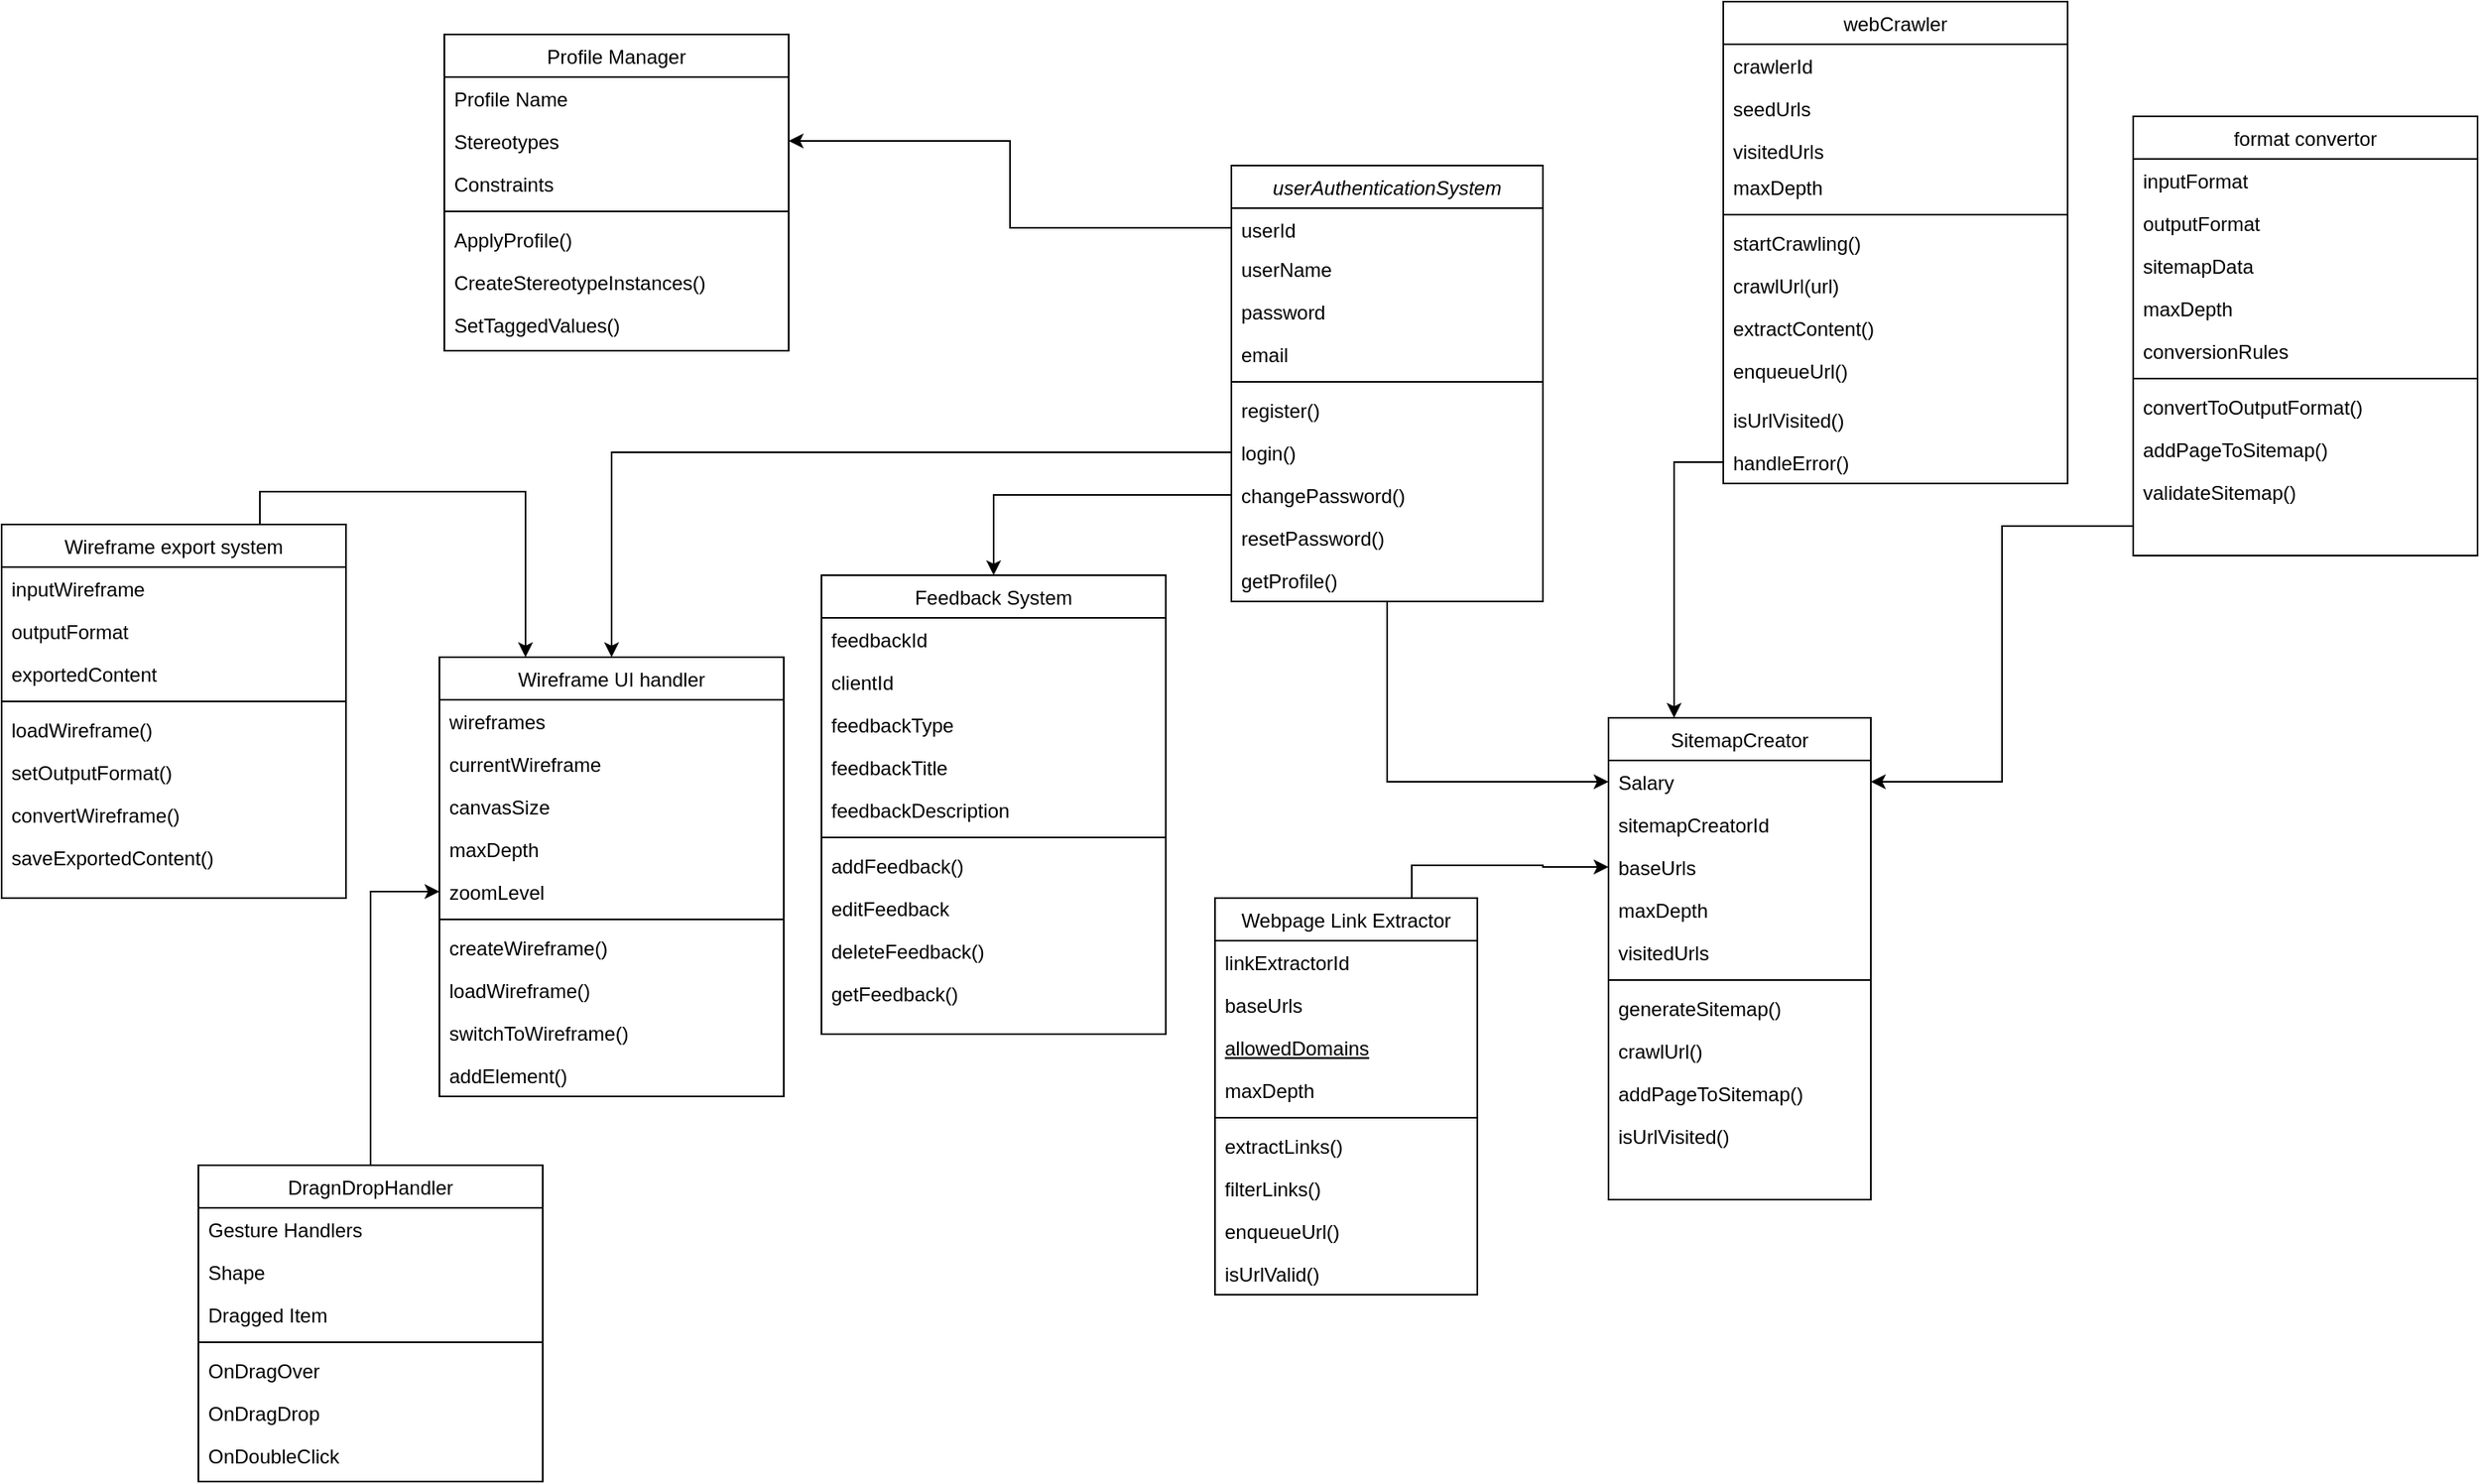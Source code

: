 <mxfile version="23.1.6" type="github">
  <diagram id="C5RBs43oDa-KdzZeNtuy" name="Page-1">
    <mxGraphModel dx="3754" dy="2375" grid="1" gridSize="10" guides="1" tooltips="1" connect="1" arrows="1" fold="1" page="1" pageScale="1" pageWidth="827" pageHeight="1169" math="0" shadow="0">
      <root>
        <mxCell id="WIyWlLk6GJQsqaUBKTNV-0" />
        <mxCell id="WIyWlLk6GJQsqaUBKTNV-1" parent="WIyWlLk6GJQsqaUBKTNV-0" />
        <mxCell id="lf_KgB2gEPcvvMDaEo5j-88" style="edgeStyle=orthogonalEdgeStyle;rounded=0;orthogonalLoop=1;jettySize=auto;html=1;entryX=0;entryY=0.5;entryDx=0;entryDy=0;" edge="1" parent="WIyWlLk6GJQsqaUBKTNV-1" source="zkfFHV4jXpPFQw0GAbJ--0" target="zkfFHV4jXpPFQw0GAbJ--14">
          <mxGeometry relative="1" as="geometry" />
        </mxCell>
        <mxCell id="zkfFHV4jXpPFQw0GAbJ--0" value="userAuthenticationSystem" style="swimlane;fontStyle=2;align=center;verticalAlign=top;childLayout=stackLayout;horizontal=1;startSize=26;horizontalStack=0;resizeParent=1;resizeLast=0;collapsible=1;marginBottom=0;rounded=0;shadow=0;strokeWidth=1;" parent="WIyWlLk6GJQsqaUBKTNV-1" vertex="1">
          <mxGeometry x="-140" y="30" width="190" height="266" as="geometry">
            <mxRectangle x="230" y="140" width="160" height="26" as="alternateBounds" />
          </mxGeometry>
        </mxCell>
        <mxCell id="zkfFHV4jXpPFQw0GAbJ--1" value="userId" style="text;align=left;verticalAlign=top;spacingLeft=4;spacingRight=4;overflow=hidden;rotatable=0;points=[[0,0.5],[1,0.5]];portConstraint=eastwest;" parent="zkfFHV4jXpPFQw0GAbJ--0" vertex="1">
          <mxGeometry y="26" width="190" height="24" as="geometry" />
        </mxCell>
        <mxCell id="zkfFHV4jXpPFQw0GAbJ--2" value="userName" style="text;align=left;verticalAlign=top;spacingLeft=4;spacingRight=4;overflow=hidden;rotatable=0;points=[[0,0.5],[1,0.5]];portConstraint=eastwest;rounded=0;shadow=0;html=0;" parent="zkfFHV4jXpPFQw0GAbJ--0" vertex="1">
          <mxGeometry y="50" width="190" height="26" as="geometry" />
        </mxCell>
        <mxCell id="zkfFHV4jXpPFQw0GAbJ--3" value="password" style="text;align=left;verticalAlign=top;spacingLeft=4;spacingRight=4;overflow=hidden;rotatable=0;points=[[0,0.5],[1,0.5]];portConstraint=eastwest;rounded=0;shadow=0;html=0;" parent="zkfFHV4jXpPFQw0GAbJ--0" vertex="1">
          <mxGeometry y="76" width="190" height="26" as="geometry" />
        </mxCell>
        <mxCell id="zkfFHV4jXpPFQw0GAbJ--5" value="email" style="text;align=left;verticalAlign=top;spacingLeft=4;spacingRight=4;overflow=hidden;rotatable=0;points=[[0,0.5],[1,0.5]];portConstraint=eastwest;" parent="zkfFHV4jXpPFQw0GAbJ--0" vertex="1">
          <mxGeometry y="102" width="190" height="26" as="geometry" />
        </mxCell>
        <mxCell id="zkfFHV4jXpPFQw0GAbJ--4" value="" style="line;html=1;strokeWidth=1;align=left;verticalAlign=middle;spacingTop=-1;spacingLeft=3;spacingRight=3;rotatable=0;labelPosition=right;points=[];portConstraint=eastwest;" parent="zkfFHV4jXpPFQw0GAbJ--0" vertex="1">
          <mxGeometry y="128" width="190" height="8" as="geometry" />
        </mxCell>
        <mxCell id="lf_KgB2gEPcvvMDaEo5j-0" value="register()" style="text;align=left;verticalAlign=top;spacingLeft=4;spacingRight=4;overflow=hidden;rotatable=0;points=[[0,0.5],[1,0.5]];portConstraint=eastwest;" vertex="1" parent="zkfFHV4jXpPFQw0GAbJ--0">
          <mxGeometry y="136" width="190" height="26" as="geometry" />
        </mxCell>
        <mxCell id="lf_KgB2gEPcvvMDaEo5j-1" value="login()" style="text;align=left;verticalAlign=top;spacingLeft=4;spacingRight=4;overflow=hidden;rotatable=0;points=[[0,0.5],[1,0.5]];portConstraint=eastwest;" vertex="1" parent="zkfFHV4jXpPFQw0GAbJ--0">
          <mxGeometry y="162" width="190" height="26" as="geometry" />
        </mxCell>
        <mxCell id="lf_KgB2gEPcvvMDaEo5j-2" value="changePassword()" style="text;align=left;verticalAlign=top;spacingLeft=4;spacingRight=4;overflow=hidden;rotatable=0;points=[[0,0.5],[1,0.5]];portConstraint=eastwest;" vertex="1" parent="zkfFHV4jXpPFQw0GAbJ--0">
          <mxGeometry y="188" width="190" height="26" as="geometry" />
        </mxCell>
        <mxCell id="lf_KgB2gEPcvvMDaEo5j-3" value="resetPassword()" style="text;align=left;verticalAlign=top;spacingLeft=4;spacingRight=4;overflow=hidden;rotatable=0;points=[[0,0.5],[1,0.5]];portConstraint=eastwest;" vertex="1" parent="zkfFHV4jXpPFQw0GAbJ--0">
          <mxGeometry y="214" width="190" height="26" as="geometry" />
        </mxCell>
        <mxCell id="lf_KgB2gEPcvvMDaEo5j-4" value="getProfile()" style="text;align=left;verticalAlign=top;spacingLeft=4;spacingRight=4;overflow=hidden;rotatable=0;points=[[0,0.5],[1,0.5]];portConstraint=eastwest;" vertex="1" parent="zkfFHV4jXpPFQw0GAbJ--0">
          <mxGeometry y="240" width="190" height="26" as="geometry" />
        </mxCell>
        <mxCell id="lf_KgB2gEPcvvMDaEo5j-92" style="edgeStyle=orthogonalEdgeStyle;rounded=0;orthogonalLoop=1;jettySize=auto;html=1;exitX=0.75;exitY=0;exitDx=0;exitDy=0;entryX=0;entryY=0.5;entryDx=0;entryDy=0;" edge="1" parent="WIyWlLk6GJQsqaUBKTNV-1" source="zkfFHV4jXpPFQw0GAbJ--6" target="lf_KgB2gEPcvvMDaEo5j-15">
          <mxGeometry relative="1" as="geometry" />
        </mxCell>
        <mxCell id="zkfFHV4jXpPFQw0GAbJ--6" value="Webpage Link Extractor" style="swimlane;fontStyle=0;align=center;verticalAlign=top;childLayout=stackLayout;horizontal=1;startSize=26;horizontalStack=0;resizeParent=1;resizeLast=0;collapsible=1;marginBottom=0;rounded=0;shadow=0;strokeWidth=1;" parent="WIyWlLk6GJQsqaUBKTNV-1" vertex="1">
          <mxGeometry x="-150" y="477" width="160" height="242" as="geometry">
            <mxRectangle x="130" y="380" width="160" height="26" as="alternateBounds" />
          </mxGeometry>
        </mxCell>
        <mxCell id="zkfFHV4jXpPFQw0GAbJ--7" value="linkExtractorId" style="text;align=left;verticalAlign=top;spacingLeft=4;spacingRight=4;overflow=hidden;rotatable=0;points=[[0,0.5],[1,0.5]];portConstraint=eastwest;" parent="zkfFHV4jXpPFQw0GAbJ--6" vertex="1">
          <mxGeometry y="26" width="160" height="26" as="geometry" />
        </mxCell>
        <mxCell id="zkfFHV4jXpPFQw0GAbJ--8" value="baseUrls" style="text;align=left;verticalAlign=top;spacingLeft=4;spacingRight=4;overflow=hidden;rotatable=0;points=[[0,0.5],[1,0.5]];portConstraint=eastwest;rounded=0;shadow=0;html=0;" parent="zkfFHV4jXpPFQw0GAbJ--6" vertex="1">
          <mxGeometry y="52" width="160" height="26" as="geometry" />
        </mxCell>
        <mxCell id="zkfFHV4jXpPFQw0GAbJ--10" value="allowedDomains" style="text;align=left;verticalAlign=top;spacingLeft=4;spacingRight=4;overflow=hidden;rotatable=0;points=[[0,0.5],[1,0.5]];portConstraint=eastwest;fontStyle=4" parent="zkfFHV4jXpPFQw0GAbJ--6" vertex="1">
          <mxGeometry y="78" width="160" height="26" as="geometry" />
        </mxCell>
        <mxCell id="zkfFHV4jXpPFQw0GAbJ--11" value="maxDepth" style="text;align=left;verticalAlign=top;spacingLeft=4;spacingRight=4;overflow=hidden;rotatable=0;points=[[0,0.5],[1,0.5]];portConstraint=eastwest;" parent="zkfFHV4jXpPFQw0GAbJ--6" vertex="1">
          <mxGeometry y="104" width="160" height="26" as="geometry" />
        </mxCell>
        <mxCell id="zkfFHV4jXpPFQw0GAbJ--9" value="" style="line;html=1;strokeWidth=1;align=left;verticalAlign=middle;spacingTop=-1;spacingLeft=3;spacingRight=3;rotatable=0;labelPosition=right;points=[];portConstraint=eastwest;" parent="zkfFHV4jXpPFQw0GAbJ--6" vertex="1">
          <mxGeometry y="130" width="160" height="8" as="geometry" />
        </mxCell>
        <mxCell id="lf_KgB2gEPcvvMDaEo5j-10" value="extractLinks()" style="text;align=left;verticalAlign=top;spacingLeft=4;spacingRight=4;overflow=hidden;rotatable=0;points=[[0,0.5],[1,0.5]];portConstraint=eastwest;" vertex="1" parent="zkfFHV4jXpPFQw0GAbJ--6">
          <mxGeometry y="138" width="160" height="26" as="geometry" />
        </mxCell>
        <mxCell id="lf_KgB2gEPcvvMDaEo5j-11" value="filterLinks()" style="text;align=left;verticalAlign=top;spacingLeft=4;spacingRight=4;overflow=hidden;rotatable=0;points=[[0,0.5],[1,0.5]];portConstraint=eastwest;" vertex="1" parent="zkfFHV4jXpPFQw0GAbJ--6">
          <mxGeometry y="164" width="160" height="26" as="geometry" />
        </mxCell>
        <mxCell id="lf_KgB2gEPcvvMDaEo5j-12" value="enqueueUrl()" style="text;align=left;verticalAlign=top;spacingLeft=4;spacingRight=4;overflow=hidden;rotatable=0;points=[[0,0.5],[1,0.5]];portConstraint=eastwest;" vertex="1" parent="zkfFHV4jXpPFQw0GAbJ--6">
          <mxGeometry y="190" width="160" height="26" as="geometry" />
        </mxCell>
        <mxCell id="lf_KgB2gEPcvvMDaEo5j-13" value="isUrlValid()" style="text;align=left;verticalAlign=top;spacingLeft=4;spacingRight=4;overflow=hidden;rotatable=0;points=[[0,0.5],[1,0.5]];portConstraint=eastwest;" vertex="1" parent="zkfFHV4jXpPFQw0GAbJ--6">
          <mxGeometry y="216" width="160" height="26" as="geometry" />
        </mxCell>
        <mxCell id="zkfFHV4jXpPFQw0GAbJ--13" value="SitemapCreator" style="swimlane;fontStyle=0;align=center;verticalAlign=top;childLayout=stackLayout;horizontal=1;startSize=26;horizontalStack=0;resizeParent=1;resizeLast=0;collapsible=1;marginBottom=0;rounded=0;shadow=0;strokeWidth=1;" parent="WIyWlLk6GJQsqaUBKTNV-1" vertex="1">
          <mxGeometry x="90" y="367" width="160" height="294" as="geometry">
            <mxRectangle x="340" y="380" width="170" height="26" as="alternateBounds" />
          </mxGeometry>
        </mxCell>
        <mxCell id="zkfFHV4jXpPFQw0GAbJ--14" value="Salary" style="text;align=left;verticalAlign=top;spacingLeft=4;spacingRight=4;overflow=hidden;rotatable=0;points=[[0,0.5],[1,0.5]];portConstraint=eastwest;" parent="zkfFHV4jXpPFQw0GAbJ--13" vertex="1">
          <mxGeometry y="26" width="160" height="26" as="geometry" />
        </mxCell>
        <mxCell id="lf_KgB2gEPcvvMDaEo5j-14" value="sitemapCreatorId" style="text;align=left;verticalAlign=top;spacingLeft=4;spacingRight=4;overflow=hidden;rotatable=0;points=[[0,0.5],[1,0.5]];portConstraint=eastwest;" vertex="1" parent="zkfFHV4jXpPFQw0GAbJ--13">
          <mxGeometry y="52" width="160" height="26" as="geometry" />
        </mxCell>
        <mxCell id="lf_KgB2gEPcvvMDaEo5j-15" value="baseUrls" style="text;align=left;verticalAlign=top;spacingLeft=4;spacingRight=4;overflow=hidden;rotatable=0;points=[[0,0.5],[1,0.5]];portConstraint=eastwest;" vertex="1" parent="zkfFHV4jXpPFQw0GAbJ--13">
          <mxGeometry y="78" width="160" height="26" as="geometry" />
        </mxCell>
        <mxCell id="lf_KgB2gEPcvvMDaEo5j-17" value="maxDepth" style="text;align=left;verticalAlign=top;spacingLeft=4;spacingRight=4;overflow=hidden;rotatable=0;points=[[0,0.5],[1,0.5]];portConstraint=eastwest;" vertex="1" parent="zkfFHV4jXpPFQw0GAbJ--13">
          <mxGeometry y="104" width="160" height="26" as="geometry" />
        </mxCell>
        <mxCell id="lf_KgB2gEPcvvMDaEo5j-16" value="visitedUrls" style="text;align=left;verticalAlign=top;spacingLeft=4;spacingRight=4;overflow=hidden;rotatable=0;points=[[0,0.5],[1,0.5]];portConstraint=eastwest;" vertex="1" parent="zkfFHV4jXpPFQw0GAbJ--13">
          <mxGeometry y="130" width="160" height="26" as="geometry" />
        </mxCell>
        <mxCell id="zkfFHV4jXpPFQw0GAbJ--15" value="" style="line;html=1;strokeWidth=1;align=left;verticalAlign=middle;spacingTop=-1;spacingLeft=3;spacingRight=3;rotatable=0;labelPosition=right;points=[];portConstraint=eastwest;" parent="zkfFHV4jXpPFQw0GAbJ--13" vertex="1">
          <mxGeometry y="156" width="160" height="8" as="geometry" />
        </mxCell>
        <mxCell id="lf_KgB2gEPcvvMDaEo5j-20" value="generateSitemap()" style="text;align=left;verticalAlign=top;spacingLeft=4;spacingRight=4;overflow=hidden;rotatable=0;points=[[0,0.5],[1,0.5]];portConstraint=eastwest;" vertex="1" parent="zkfFHV4jXpPFQw0GAbJ--13">
          <mxGeometry y="164" width="160" height="26" as="geometry" />
        </mxCell>
        <mxCell id="lf_KgB2gEPcvvMDaEo5j-21" value="crawlUrl()" style="text;align=left;verticalAlign=top;spacingLeft=4;spacingRight=4;overflow=hidden;rotatable=0;points=[[0,0.5],[1,0.5]];portConstraint=eastwest;" vertex="1" parent="zkfFHV4jXpPFQw0GAbJ--13">
          <mxGeometry y="190" width="160" height="26" as="geometry" />
        </mxCell>
        <mxCell id="lf_KgB2gEPcvvMDaEo5j-22" value="addPageToSitemap()" style="text;align=left;verticalAlign=top;spacingLeft=4;spacingRight=4;overflow=hidden;rotatable=0;points=[[0,0.5],[1,0.5]];portConstraint=eastwest;" vertex="1" parent="zkfFHV4jXpPFQw0GAbJ--13">
          <mxGeometry y="216" width="160" height="26" as="geometry" />
        </mxCell>
        <mxCell id="lf_KgB2gEPcvvMDaEo5j-23" value="isUrlVisited()" style="text;align=left;verticalAlign=top;spacingLeft=4;spacingRight=4;overflow=hidden;rotatable=0;points=[[0,0.5],[1,0.5]];portConstraint=eastwest;" vertex="1" parent="zkfFHV4jXpPFQw0GAbJ--13">
          <mxGeometry y="242" width="160" height="26" as="geometry" />
        </mxCell>
        <mxCell id="zkfFHV4jXpPFQw0GAbJ--17" value="webCrawler" style="swimlane;fontStyle=0;align=center;verticalAlign=top;childLayout=stackLayout;horizontal=1;startSize=26;horizontalStack=0;resizeParent=1;resizeLast=0;collapsible=1;marginBottom=0;rounded=0;shadow=0;strokeWidth=1;" parent="WIyWlLk6GJQsqaUBKTNV-1" vertex="1">
          <mxGeometry x="160" y="-70" width="210" height="294" as="geometry">
            <mxRectangle x="550" y="140" width="160" height="26" as="alternateBounds" />
          </mxGeometry>
        </mxCell>
        <mxCell id="zkfFHV4jXpPFQw0GAbJ--18" value="crawlerId" style="text;align=left;verticalAlign=top;spacingLeft=4;spacingRight=4;overflow=hidden;rotatable=0;points=[[0,0.5],[1,0.5]];portConstraint=eastwest;" parent="zkfFHV4jXpPFQw0GAbJ--17" vertex="1">
          <mxGeometry y="26" width="210" height="26" as="geometry" />
        </mxCell>
        <mxCell id="zkfFHV4jXpPFQw0GAbJ--19" value="seedUrls" style="text;align=left;verticalAlign=top;spacingLeft=4;spacingRight=4;overflow=hidden;rotatable=0;points=[[0,0.5],[1,0.5]];portConstraint=eastwest;rounded=0;shadow=0;html=0;" parent="zkfFHV4jXpPFQw0GAbJ--17" vertex="1">
          <mxGeometry y="52" width="210" height="26" as="geometry" />
        </mxCell>
        <mxCell id="zkfFHV4jXpPFQw0GAbJ--20" value="visitedUrls" style="text;align=left;verticalAlign=top;spacingLeft=4;spacingRight=4;overflow=hidden;rotatable=0;points=[[0,0.5],[1,0.5]];portConstraint=eastwest;rounded=0;shadow=0;html=0;" parent="zkfFHV4jXpPFQw0GAbJ--17" vertex="1">
          <mxGeometry y="78" width="210" height="22" as="geometry" />
        </mxCell>
        <mxCell id="zkfFHV4jXpPFQw0GAbJ--21" value="maxDepth" style="text;align=left;verticalAlign=top;spacingLeft=4;spacingRight=4;overflow=hidden;rotatable=0;points=[[0,0.5],[1,0.5]];portConstraint=eastwest;rounded=0;shadow=0;html=0;" parent="zkfFHV4jXpPFQw0GAbJ--17" vertex="1">
          <mxGeometry y="100" width="210" height="26" as="geometry" />
        </mxCell>
        <mxCell id="zkfFHV4jXpPFQw0GAbJ--23" value="" style="line;html=1;strokeWidth=1;align=left;verticalAlign=middle;spacingTop=-1;spacingLeft=3;spacingRight=3;rotatable=0;labelPosition=right;points=[];portConstraint=eastwest;" parent="zkfFHV4jXpPFQw0GAbJ--17" vertex="1">
          <mxGeometry y="126" width="210" height="8" as="geometry" />
        </mxCell>
        <mxCell id="zkfFHV4jXpPFQw0GAbJ--24" value="startCrawling()" style="text;align=left;verticalAlign=top;spacingLeft=4;spacingRight=4;overflow=hidden;rotatable=0;points=[[0,0.5],[1,0.5]];portConstraint=eastwest;" parent="zkfFHV4jXpPFQw0GAbJ--17" vertex="1">
          <mxGeometry y="134" width="210" height="26" as="geometry" />
        </mxCell>
        <mxCell id="zkfFHV4jXpPFQw0GAbJ--25" value="crawlUrl(url)" style="text;align=left;verticalAlign=top;spacingLeft=4;spacingRight=4;overflow=hidden;rotatable=0;points=[[0,0.5],[1,0.5]];portConstraint=eastwest;" parent="zkfFHV4jXpPFQw0GAbJ--17" vertex="1">
          <mxGeometry y="160" width="210" height="26" as="geometry" />
        </mxCell>
        <mxCell id="lf_KgB2gEPcvvMDaEo5j-5" value="extractContent()" style="text;align=left;verticalAlign=top;spacingLeft=4;spacingRight=4;overflow=hidden;rotatable=0;points=[[0,0.5],[1,0.5]];portConstraint=eastwest;" vertex="1" parent="zkfFHV4jXpPFQw0GAbJ--17">
          <mxGeometry y="186" width="210" height="26" as="geometry" />
        </mxCell>
        <mxCell id="lf_KgB2gEPcvvMDaEo5j-6" value="enqueueUrl()" style="text;align=left;verticalAlign=top;spacingLeft=4;spacingRight=4;overflow=hidden;rotatable=0;points=[[0,0.5],[1,0.5]];portConstraint=eastwest;" vertex="1" parent="zkfFHV4jXpPFQw0GAbJ--17">
          <mxGeometry y="212" width="210" height="30" as="geometry" />
        </mxCell>
        <mxCell id="lf_KgB2gEPcvvMDaEo5j-7" value="isUrlVisited()" style="text;align=left;verticalAlign=top;spacingLeft=4;spacingRight=4;overflow=hidden;rotatable=0;points=[[0,0.5],[1,0.5]];portConstraint=eastwest;" vertex="1" parent="zkfFHV4jXpPFQw0GAbJ--17">
          <mxGeometry y="242" width="210" height="26" as="geometry" />
        </mxCell>
        <mxCell id="lf_KgB2gEPcvvMDaEo5j-8" value="handleError()" style="text;align=left;verticalAlign=top;spacingLeft=4;spacingRight=4;overflow=hidden;rotatable=0;points=[[0,0.5],[1,0.5]];portConstraint=eastwest;" vertex="1" parent="zkfFHV4jXpPFQw0GAbJ--17">
          <mxGeometry y="268" width="210" height="26" as="geometry" />
        </mxCell>
        <mxCell id="lf_KgB2gEPcvvMDaEo5j-90" style="edgeStyle=orthogonalEdgeStyle;rounded=0;orthogonalLoop=1;jettySize=auto;html=1;entryX=1;entryY=0.5;entryDx=0;entryDy=0;" edge="1" parent="WIyWlLk6GJQsqaUBKTNV-1" source="lf_KgB2gEPcvvMDaEo5j-25" target="zkfFHV4jXpPFQw0GAbJ--14">
          <mxGeometry relative="1" as="geometry">
            <Array as="points">
              <mxPoint x="330" y="250" />
              <mxPoint x="330" y="406" />
            </Array>
          </mxGeometry>
        </mxCell>
        <mxCell id="lf_KgB2gEPcvvMDaEo5j-25" value="format convertor" style="swimlane;fontStyle=0;align=center;verticalAlign=top;childLayout=stackLayout;horizontal=1;startSize=26;horizontalStack=0;resizeParent=1;resizeLast=0;collapsible=1;marginBottom=0;rounded=0;shadow=0;strokeWidth=1;" vertex="1" parent="WIyWlLk6GJQsqaUBKTNV-1">
          <mxGeometry x="410" width="210" height="268" as="geometry">
            <mxRectangle x="340" y="380" width="170" height="26" as="alternateBounds" />
          </mxGeometry>
        </mxCell>
        <mxCell id="lf_KgB2gEPcvvMDaEo5j-26" value="inputFormat" style="text;align=left;verticalAlign=top;spacingLeft=4;spacingRight=4;overflow=hidden;rotatable=0;points=[[0,0.5],[1,0.5]];portConstraint=eastwest;" vertex="1" parent="lf_KgB2gEPcvvMDaEo5j-25">
          <mxGeometry y="26" width="210" height="26" as="geometry" />
        </mxCell>
        <mxCell id="lf_KgB2gEPcvvMDaEo5j-27" value="outputFormat" style="text;align=left;verticalAlign=top;spacingLeft=4;spacingRight=4;overflow=hidden;rotatable=0;points=[[0,0.5],[1,0.5]];portConstraint=eastwest;" vertex="1" parent="lf_KgB2gEPcvvMDaEo5j-25">
          <mxGeometry y="52" width="210" height="26" as="geometry" />
        </mxCell>
        <mxCell id="lf_KgB2gEPcvvMDaEo5j-28" value="sitemapData" style="text;align=left;verticalAlign=top;spacingLeft=4;spacingRight=4;overflow=hidden;rotatable=0;points=[[0,0.5],[1,0.5]];portConstraint=eastwest;" vertex="1" parent="lf_KgB2gEPcvvMDaEo5j-25">
          <mxGeometry y="78" width="210" height="26" as="geometry" />
        </mxCell>
        <mxCell id="lf_KgB2gEPcvvMDaEo5j-29" value="maxDepth" style="text;align=left;verticalAlign=top;spacingLeft=4;spacingRight=4;overflow=hidden;rotatable=0;points=[[0,0.5],[1,0.5]];portConstraint=eastwest;" vertex="1" parent="lf_KgB2gEPcvvMDaEo5j-25">
          <mxGeometry y="104" width="210" height="26" as="geometry" />
        </mxCell>
        <mxCell id="lf_KgB2gEPcvvMDaEo5j-30" value="conversionRules" style="text;align=left;verticalAlign=top;spacingLeft=4;spacingRight=4;overflow=hidden;rotatable=0;points=[[0,0.5],[1,0.5]];portConstraint=eastwest;" vertex="1" parent="lf_KgB2gEPcvvMDaEo5j-25">
          <mxGeometry y="130" width="210" height="26" as="geometry" />
        </mxCell>
        <mxCell id="lf_KgB2gEPcvvMDaEo5j-31" value="" style="line;html=1;strokeWidth=1;align=left;verticalAlign=middle;spacingTop=-1;spacingLeft=3;spacingRight=3;rotatable=0;labelPosition=right;points=[];portConstraint=eastwest;" vertex="1" parent="lf_KgB2gEPcvvMDaEo5j-25">
          <mxGeometry y="156" width="210" height="8" as="geometry" />
        </mxCell>
        <mxCell id="lf_KgB2gEPcvvMDaEo5j-33" value="convertToOutputFormat()" style="text;align=left;verticalAlign=top;spacingLeft=4;spacingRight=4;overflow=hidden;rotatable=0;points=[[0,0.5],[1,0.5]];portConstraint=eastwest;" vertex="1" parent="lf_KgB2gEPcvvMDaEo5j-25">
          <mxGeometry y="164" width="210" height="26" as="geometry" />
        </mxCell>
        <mxCell id="lf_KgB2gEPcvvMDaEo5j-34" value="addPageToSitemap()" style="text;align=left;verticalAlign=top;spacingLeft=4;spacingRight=4;overflow=hidden;rotatable=0;points=[[0,0.5],[1,0.5]];portConstraint=eastwest;" vertex="1" parent="lf_KgB2gEPcvvMDaEo5j-25">
          <mxGeometry y="190" width="210" height="26" as="geometry" />
        </mxCell>
        <mxCell id="lf_KgB2gEPcvvMDaEo5j-35" value="validateSitemap()" style="text;align=left;verticalAlign=top;spacingLeft=4;spacingRight=4;overflow=hidden;rotatable=0;points=[[0,0.5],[1,0.5]];portConstraint=eastwest;" vertex="1" parent="lf_KgB2gEPcvvMDaEo5j-25">
          <mxGeometry y="216" width="210" height="26" as="geometry" />
        </mxCell>
        <mxCell id="lf_KgB2gEPcvvMDaEo5j-48" value="Feedback System" style="swimlane;fontStyle=0;align=center;verticalAlign=top;childLayout=stackLayout;horizontal=1;startSize=26;horizontalStack=0;resizeParent=1;resizeLast=0;collapsible=1;marginBottom=0;rounded=0;shadow=0;strokeWidth=1;" vertex="1" parent="WIyWlLk6GJQsqaUBKTNV-1">
          <mxGeometry x="-390" y="280" width="210" height="280" as="geometry">
            <mxRectangle x="340" y="380" width="170" height="26" as="alternateBounds" />
          </mxGeometry>
        </mxCell>
        <mxCell id="lf_KgB2gEPcvvMDaEo5j-49" value="feedbackId" style="text;align=left;verticalAlign=top;spacingLeft=4;spacingRight=4;overflow=hidden;rotatable=0;points=[[0,0.5],[1,0.5]];portConstraint=eastwest;" vertex="1" parent="lf_KgB2gEPcvvMDaEo5j-48">
          <mxGeometry y="26" width="210" height="26" as="geometry" />
        </mxCell>
        <mxCell id="lf_KgB2gEPcvvMDaEo5j-50" value="clientId" style="text;align=left;verticalAlign=top;spacingLeft=4;spacingRight=4;overflow=hidden;rotatable=0;points=[[0,0.5],[1,0.5]];portConstraint=eastwest;" vertex="1" parent="lf_KgB2gEPcvvMDaEo5j-48">
          <mxGeometry y="52" width="210" height="26" as="geometry" />
        </mxCell>
        <mxCell id="lf_KgB2gEPcvvMDaEo5j-51" value="feedbackType" style="text;align=left;verticalAlign=top;spacingLeft=4;spacingRight=4;overflow=hidden;rotatable=0;points=[[0,0.5],[1,0.5]];portConstraint=eastwest;" vertex="1" parent="lf_KgB2gEPcvvMDaEo5j-48">
          <mxGeometry y="78" width="210" height="26" as="geometry" />
        </mxCell>
        <mxCell id="lf_KgB2gEPcvvMDaEo5j-52" value="feedbackTitle" style="text;align=left;verticalAlign=top;spacingLeft=4;spacingRight=4;overflow=hidden;rotatable=0;points=[[0,0.5],[1,0.5]];portConstraint=eastwest;" vertex="1" parent="lf_KgB2gEPcvvMDaEo5j-48">
          <mxGeometry y="104" width="210" height="26" as="geometry" />
        </mxCell>
        <mxCell id="lf_KgB2gEPcvvMDaEo5j-53" value="feedbackDescription" style="text;align=left;verticalAlign=top;spacingLeft=4;spacingRight=4;overflow=hidden;rotatable=0;points=[[0,0.5],[1,0.5]];portConstraint=eastwest;" vertex="1" parent="lf_KgB2gEPcvvMDaEo5j-48">
          <mxGeometry y="130" width="210" height="26" as="geometry" />
        </mxCell>
        <mxCell id="lf_KgB2gEPcvvMDaEo5j-54" value="" style="line;html=1;strokeWidth=1;align=left;verticalAlign=middle;spacingTop=-1;spacingLeft=3;spacingRight=3;rotatable=0;labelPosition=right;points=[];portConstraint=eastwest;" vertex="1" parent="lf_KgB2gEPcvvMDaEo5j-48">
          <mxGeometry y="156" width="210" height="8" as="geometry" />
        </mxCell>
        <mxCell id="lf_KgB2gEPcvvMDaEo5j-55" value="addFeedback()" style="text;align=left;verticalAlign=top;spacingLeft=4;spacingRight=4;overflow=hidden;rotatable=0;points=[[0,0.5],[1,0.5]];portConstraint=eastwest;" vertex="1" parent="lf_KgB2gEPcvvMDaEo5j-48">
          <mxGeometry y="164" width="210" height="26" as="geometry" />
        </mxCell>
        <mxCell id="lf_KgB2gEPcvvMDaEo5j-56" value="editFeedback" style="text;align=left;verticalAlign=top;spacingLeft=4;spacingRight=4;overflow=hidden;rotatable=0;points=[[0,0.5],[1,0.5]];portConstraint=eastwest;" vertex="1" parent="lf_KgB2gEPcvvMDaEo5j-48">
          <mxGeometry y="190" width="210" height="26" as="geometry" />
        </mxCell>
        <mxCell id="lf_KgB2gEPcvvMDaEo5j-57" value="deleteFeedback()" style="text;align=left;verticalAlign=top;spacingLeft=4;spacingRight=4;overflow=hidden;rotatable=0;points=[[0,0.5],[1,0.5]];portConstraint=eastwest;" vertex="1" parent="lf_KgB2gEPcvvMDaEo5j-48">
          <mxGeometry y="216" width="210" height="26" as="geometry" />
        </mxCell>
        <mxCell id="lf_KgB2gEPcvvMDaEo5j-58" value="getFeedback()&#xa;&#xa;" style="text;align=left;verticalAlign=top;spacingLeft=4;spacingRight=4;overflow=hidden;rotatable=0;points=[[0,0.5],[1,0.5]];portConstraint=eastwest;" vertex="1" parent="lf_KgB2gEPcvvMDaEo5j-48">
          <mxGeometry y="242" width="210" height="26" as="geometry" />
        </mxCell>
        <mxCell id="lf_KgB2gEPcvvMDaEo5j-96" style="edgeStyle=orthogonalEdgeStyle;rounded=0;orthogonalLoop=1;jettySize=auto;html=1;exitX=0.75;exitY=0;exitDx=0;exitDy=0;entryX=0.25;entryY=0;entryDx=0;entryDy=0;" edge="1" parent="WIyWlLk6GJQsqaUBKTNV-1" source="lf_KgB2gEPcvvMDaEo5j-59" target="lf_KgB2gEPcvvMDaEo5j-37">
          <mxGeometry relative="1" as="geometry" />
        </mxCell>
        <mxCell id="lf_KgB2gEPcvvMDaEo5j-59" value="Wireframe export system" style="swimlane;fontStyle=0;align=center;verticalAlign=top;childLayout=stackLayout;horizontal=1;startSize=26;horizontalStack=0;resizeParent=1;resizeLast=0;collapsible=1;marginBottom=0;rounded=0;shadow=0;strokeWidth=1;" vertex="1" parent="WIyWlLk6GJQsqaUBKTNV-1">
          <mxGeometry x="-890" y="249" width="210" height="228" as="geometry">
            <mxRectangle x="340" y="380" width="170" height="26" as="alternateBounds" />
          </mxGeometry>
        </mxCell>
        <mxCell id="lf_KgB2gEPcvvMDaEo5j-60" value="inputWireframe" style="text;align=left;verticalAlign=top;spacingLeft=4;spacingRight=4;overflow=hidden;rotatable=0;points=[[0,0.5],[1,0.5]];portConstraint=eastwest;" vertex="1" parent="lf_KgB2gEPcvvMDaEo5j-59">
          <mxGeometry y="26" width="210" height="26" as="geometry" />
        </mxCell>
        <mxCell id="lf_KgB2gEPcvvMDaEo5j-61" value="outputFormat" style="text;align=left;verticalAlign=top;spacingLeft=4;spacingRight=4;overflow=hidden;rotatable=0;points=[[0,0.5],[1,0.5]];portConstraint=eastwest;" vertex="1" parent="lf_KgB2gEPcvvMDaEo5j-59">
          <mxGeometry y="52" width="210" height="26" as="geometry" />
        </mxCell>
        <mxCell id="lf_KgB2gEPcvvMDaEo5j-62" value="exportedContent" style="text;align=left;verticalAlign=top;spacingLeft=4;spacingRight=4;overflow=hidden;rotatable=0;points=[[0,0.5],[1,0.5]];portConstraint=eastwest;" vertex="1" parent="lf_KgB2gEPcvvMDaEo5j-59">
          <mxGeometry y="78" width="210" height="26" as="geometry" />
        </mxCell>
        <mxCell id="lf_KgB2gEPcvvMDaEo5j-65" value="" style="line;html=1;strokeWidth=1;align=left;verticalAlign=middle;spacingTop=-1;spacingLeft=3;spacingRight=3;rotatable=0;labelPosition=right;points=[];portConstraint=eastwest;" vertex="1" parent="lf_KgB2gEPcvvMDaEo5j-59">
          <mxGeometry y="104" width="210" height="8" as="geometry" />
        </mxCell>
        <mxCell id="lf_KgB2gEPcvvMDaEo5j-66" value="loadWireframe()&#xa;&#xa;" style="text;align=left;verticalAlign=top;spacingLeft=4;spacingRight=4;overflow=hidden;rotatable=0;points=[[0,0.5],[1,0.5]];portConstraint=eastwest;" vertex="1" parent="lf_KgB2gEPcvvMDaEo5j-59">
          <mxGeometry y="112" width="210" height="26" as="geometry" />
        </mxCell>
        <mxCell id="lf_KgB2gEPcvvMDaEo5j-67" value="setOutputFormat()" style="text;align=left;verticalAlign=top;spacingLeft=4;spacingRight=4;overflow=hidden;rotatable=0;points=[[0,0.5],[1,0.5]];portConstraint=eastwest;" vertex="1" parent="lf_KgB2gEPcvvMDaEo5j-59">
          <mxGeometry y="138" width="210" height="26" as="geometry" />
        </mxCell>
        <mxCell id="lf_KgB2gEPcvvMDaEo5j-68" value="convertWireframe()" style="text;align=left;verticalAlign=top;spacingLeft=4;spacingRight=4;overflow=hidden;rotatable=0;points=[[0,0.5],[1,0.5]];portConstraint=eastwest;" vertex="1" parent="lf_KgB2gEPcvvMDaEo5j-59">
          <mxGeometry y="164" width="210" height="26" as="geometry" />
        </mxCell>
        <mxCell id="lf_KgB2gEPcvvMDaEo5j-69" value="saveExportedContent()" style="text;align=left;verticalAlign=top;spacingLeft=4;spacingRight=4;overflow=hidden;rotatable=0;points=[[0,0.5],[1,0.5]];portConstraint=eastwest;" vertex="1" parent="lf_KgB2gEPcvvMDaEo5j-59">
          <mxGeometry y="190" width="210" height="26" as="geometry" />
        </mxCell>
        <mxCell id="lf_KgB2gEPcvvMDaEo5j-97" style="edgeStyle=orthogonalEdgeStyle;rounded=0;orthogonalLoop=1;jettySize=auto;html=1;exitX=0.5;exitY=0;exitDx=0;exitDy=0;" edge="1" parent="WIyWlLk6GJQsqaUBKTNV-1" source="lf_KgB2gEPcvvMDaEo5j-70" target="lf_KgB2gEPcvvMDaEo5j-42">
          <mxGeometry relative="1" as="geometry" />
        </mxCell>
        <mxCell id="lf_KgB2gEPcvvMDaEo5j-70" value="DragnDropHandler" style="swimlane;fontStyle=0;align=center;verticalAlign=top;childLayout=stackLayout;horizontal=1;startSize=26;horizontalStack=0;resizeParent=1;resizeLast=0;collapsible=1;marginBottom=0;rounded=0;shadow=0;strokeWidth=1;" vertex="1" parent="WIyWlLk6GJQsqaUBKTNV-1">
          <mxGeometry x="-770" y="640" width="210" height="193" as="geometry">
            <mxRectangle x="340" y="380" width="170" height="26" as="alternateBounds" />
          </mxGeometry>
        </mxCell>
        <mxCell id="lf_KgB2gEPcvvMDaEo5j-71" value="Gesture Handlers" style="text;align=left;verticalAlign=top;spacingLeft=4;spacingRight=4;overflow=hidden;rotatable=0;points=[[0,0.5],[1,0.5]];portConstraint=eastwest;" vertex="1" parent="lf_KgB2gEPcvvMDaEo5j-70">
          <mxGeometry y="26" width="210" height="26" as="geometry" />
        </mxCell>
        <mxCell id="lf_KgB2gEPcvvMDaEo5j-72" value="Shape" style="text;align=left;verticalAlign=top;spacingLeft=4;spacingRight=4;overflow=hidden;rotatable=0;points=[[0,0.5],[1,0.5]];portConstraint=eastwest;" vertex="1" parent="lf_KgB2gEPcvvMDaEo5j-70">
          <mxGeometry y="52" width="210" height="26" as="geometry" />
        </mxCell>
        <mxCell id="lf_KgB2gEPcvvMDaEo5j-73" value="Dragged Item" style="text;align=left;verticalAlign=top;spacingLeft=4;spacingRight=4;overflow=hidden;rotatable=0;points=[[0,0.5],[1,0.5]];portConstraint=eastwest;" vertex="1" parent="lf_KgB2gEPcvvMDaEo5j-70">
          <mxGeometry y="78" width="210" height="26" as="geometry" />
        </mxCell>
        <mxCell id="lf_KgB2gEPcvvMDaEo5j-74" value="" style="line;html=1;strokeWidth=1;align=left;verticalAlign=middle;spacingTop=-1;spacingLeft=3;spacingRight=3;rotatable=0;labelPosition=right;points=[];portConstraint=eastwest;" vertex="1" parent="lf_KgB2gEPcvvMDaEo5j-70">
          <mxGeometry y="104" width="210" height="8" as="geometry" />
        </mxCell>
        <mxCell id="lf_KgB2gEPcvvMDaEo5j-75" value="OnDragOver" style="text;align=left;verticalAlign=top;spacingLeft=4;spacingRight=4;overflow=hidden;rotatable=0;points=[[0,0.5],[1,0.5]];portConstraint=eastwest;" vertex="1" parent="lf_KgB2gEPcvvMDaEo5j-70">
          <mxGeometry y="112" width="210" height="26" as="geometry" />
        </mxCell>
        <mxCell id="lf_KgB2gEPcvvMDaEo5j-76" value="OnDragDrop" style="text;align=left;verticalAlign=top;spacingLeft=4;spacingRight=4;overflow=hidden;rotatable=0;points=[[0,0.5],[1,0.5]];portConstraint=eastwest;" vertex="1" parent="lf_KgB2gEPcvvMDaEo5j-70">
          <mxGeometry y="138" width="210" height="26" as="geometry" />
        </mxCell>
        <mxCell id="lf_KgB2gEPcvvMDaEo5j-77" value="OnDoubleClick" style="text;align=left;verticalAlign=top;spacingLeft=4;spacingRight=4;overflow=hidden;rotatable=0;points=[[0,0.5],[1,0.5]];portConstraint=eastwest;" vertex="1" parent="lf_KgB2gEPcvvMDaEo5j-70">
          <mxGeometry y="164" width="210" height="26" as="geometry" />
        </mxCell>
        <mxCell id="lf_KgB2gEPcvvMDaEo5j-79" value="Profile Manager" style="swimlane;fontStyle=0;align=center;verticalAlign=top;childLayout=stackLayout;horizontal=1;startSize=26;horizontalStack=0;resizeParent=1;resizeLast=0;collapsible=1;marginBottom=0;rounded=0;shadow=0;strokeWidth=1;" vertex="1" parent="WIyWlLk6GJQsqaUBKTNV-1">
          <mxGeometry x="-620" y="-50" width="210" height="193" as="geometry">
            <mxRectangle x="340" y="380" width="170" height="26" as="alternateBounds" />
          </mxGeometry>
        </mxCell>
        <mxCell id="lf_KgB2gEPcvvMDaEo5j-80" value="Profile Name" style="text;align=left;verticalAlign=top;spacingLeft=4;spacingRight=4;overflow=hidden;rotatable=0;points=[[0,0.5],[1,0.5]];portConstraint=eastwest;" vertex="1" parent="lf_KgB2gEPcvvMDaEo5j-79">
          <mxGeometry y="26" width="210" height="26" as="geometry" />
        </mxCell>
        <mxCell id="lf_KgB2gEPcvvMDaEo5j-81" value="Stereotypes" style="text;align=left;verticalAlign=top;spacingLeft=4;spacingRight=4;overflow=hidden;rotatable=0;points=[[0,0.5],[1,0.5]];portConstraint=eastwest;" vertex="1" parent="lf_KgB2gEPcvvMDaEo5j-79">
          <mxGeometry y="52" width="210" height="26" as="geometry" />
        </mxCell>
        <mxCell id="lf_KgB2gEPcvvMDaEo5j-82" value="Constraints" style="text;align=left;verticalAlign=top;spacingLeft=4;spacingRight=4;overflow=hidden;rotatable=0;points=[[0,0.5],[1,0.5]];portConstraint=eastwest;" vertex="1" parent="lf_KgB2gEPcvvMDaEo5j-79">
          <mxGeometry y="78" width="210" height="26" as="geometry" />
        </mxCell>
        <mxCell id="lf_KgB2gEPcvvMDaEo5j-83" value="" style="line;html=1;strokeWidth=1;align=left;verticalAlign=middle;spacingTop=-1;spacingLeft=3;spacingRight=3;rotatable=0;labelPosition=right;points=[];portConstraint=eastwest;" vertex="1" parent="lf_KgB2gEPcvvMDaEo5j-79">
          <mxGeometry y="104" width="210" height="8" as="geometry" />
        </mxCell>
        <mxCell id="lf_KgB2gEPcvvMDaEo5j-84" value="ApplyProfile()" style="text;align=left;verticalAlign=top;spacingLeft=4;spacingRight=4;overflow=hidden;rotatable=0;points=[[0,0.5],[1,0.5]];portConstraint=eastwest;" vertex="1" parent="lf_KgB2gEPcvvMDaEo5j-79">
          <mxGeometry y="112" width="210" height="26" as="geometry" />
        </mxCell>
        <mxCell id="lf_KgB2gEPcvvMDaEo5j-85" value="CreateStereotypeInstances()" style="text;align=left;verticalAlign=top;spacingLeft=4;spacingRight=4;overflow=hidden;rotatable=0;points=[[0,0.5],[1,0.5]];portConstraint=eastwest;" vertex="1" parent="lf_KgB2gEPcvvMDaEo5j-79">
          <mxGeometry y="138" width="210" height="26" as="geometry" />
        </mxCell>
        <mxCell id="lf_KgB2gEPcvvMDaEo5j-86" value="SetTaggedValues()" style="text;align=left;verticalAlign=top;spacingLeft=4;spacingRight=4;overflow=hidden;rotatable=0;points=[[0,0.5],[1,0.5]];portConstraint=eastwest;" vertex="1" parent="lf_KgB2gEPcvvMDaEo5j-79">
          <mxGeometry y="164" width="210" height="26" as="geometry" />
        </mxCell>
        <mxCell id="lf_KgB2gEPcvvMDaEo5j-37" value="Wireframe UI handler" style="swimlane;fontStyle=0;align=center;verticalAlign=top;childLayout=stackLayout;horizontal=1;startSize=26;horizontalStack=0;resizeParent=1;resizeLast=0;collapsible=1;marginBottom=0;rounded=0;shadow=0;strokeWidth=1;" vertex="1" parent="WIyWlLk6GJQsqaUBKTNV-1">
          <mxGeometry x="-623" y="330" width="210" height="268" as="geometry">
            <mxRectangle x="340" y="380" width="170" height="26" as="alternateBounds" />
          </mxGeometry>
        </mxCell>
        <mxCell id="lf_KgB2gEPcvvMDaEo5j-38" value="wireframes" style="text;align=left;verticalAlign=top;spacingLeft=4;spacingRight=4;overflow=hidden;rotatable=0;points=[[0,0.5],[1,0.5]];portConstraint=eastwest;" vertex="1" parent="lf_KgB2gEPcvvMDaEo5j-37">
          <mxGeometry y="26" width="210" height="26" as="geometry" />
        </mxCell>
        <mxCell id="lf_KgB2gEPcvvMDaEo5j-39" value="currentWireframe" style="text;align=left;verticalAlign=top;spacingLeft=4;spacingRight=4;overflow=hidden;rotatable=0;points=[[0,0.5],[1,0.5]];portConstraint=eastwest;" vertex="1" parent="lf_KgB2gEPcvvMDaEo5j-37">
          <mxGeometry y="52" width="210" height="26" as="geometry" />
        </mxCell>
        <mxCell id="lf_KgB2gEPcvvMDaEo5j-40" value="canvasSize" style="text;align=left;verticalAlign=top;spacingLeft=4;spacingRight=4;overflow=hidden;rotatable=0;points=[[0,0.5],[1,0.5]];portConstraint=eastwest;" vertex="1" parent="lf_KgB2gEPcvvMDaEo5j-37">
          <mxGeometry y="78" width="210" height="26" as="geometry" />
        </mxCell>
        <mxCell id="lf_KgB2gEPcvvMDaEo5j-41" value="maxDepth" style="text;align=left;verticalAlign=top;spacingLeft=4;spacingRight=4;overflow=hidden;rotatable=0;points=[[0,0.5],[1,0.5]];portConstraint=eastwest;" vertex="1" parent="lf_KgB2gEPcvvMDaEo5j-37">
          <mxGeometry y="104" width="210" height="26" as="geometry" />
        </mxCell>
        <mxCell id="lf_KgB2gEPcvvMDaEo5j-42" value="zoomLevel" style="text;align=left;verticalAlign=top;spacingLeft=4;spacingRight=4;overflow=hidden;rotatable=0;points=[[0,0.5],[1,0.5]];portConstraint=eastwest;" vertex="1" parent="lf_KgB2gEPcvvMDaEo5j-37">
          <mxGeometry y="130" width="210" height="26" as="geometry" />
        </mxCell>
        <mxCell id="lf_KgB2gEPcvvMDaEo5j-43" value="" style="line;html=1;strokeWidth=1;align=left;verticalAlign=middle;spacingTop=-1;spacingLeft=3;spacingRight=3;rotatable=0;labelPosition=right;points=[];portConstraint=eastwest;" vertex="1" parent="lf_KgB2gEPcvvMDaEo5j-37">
          <mxGeometry y="156" width="210" height="8" as="geometry" />
        </mxCell>
        <mxCell id="lf_KgB2gEPcvvMDaEo5j-44" value="createWireframe()" style="text;align=left;verticalAlign=top;spacingLeft=4;spacingRight=4;overflow=hidden;rotatable=0;points=[[0,0.5],[1,0.5]];portConstraint=eastwest;" vertex="1" parent="lf_KgB2gEPcvvMDaEo5j-37">
          <mxGeometry y="164" width="210" height="26" as="geometry" />
        </mxCell>
        <mxCell id="lf_KgB2gEPcvvMDaEo5j-45" value="loadWireframe()" style="text;align=left;verticalAlign=top;spacingLeft=4;spacingRight=4;overflow=hidden;rotatable=0;points=[[0,0.5],[1,0.5]];portConstraint=eastwest;" vertex="1" parent="lf_KgB2gEPcvvMDaEo5j-37">
          <mxGeometry y="190" width="210" height="26" as="geometry" />
        </mxCell>
        <mxCell id="lf_KgB2gEPcvvMDaEo5j-46" value="switchToWireframe()" style="text;align=left;verticalAlign=top;spacingLeft=4;spacingRight=4;overflow=hidden;rotatable=0;points=[[0,0.5],[1,0.5]];portConstraint=eastwest;" vertex="1" parent="lf_KgB2gEPcvvMDaEo5j-37">
          <mxGeometry y="216" width="210" height="26" as="geometry" />
        </mxCell>
        <mxCell id="lf_KgB2gEPcvvMDaEo5j-47" value="addElement()" style="text;align=left;verticalAlign=top;spacingLeft=4;spacingRight=4;overflow=hidden;rotatable=0;points=[[0,0.5],[1,0.5]];portConstraint=eastwest;" vertex="1" parent="lf_KgB2gEPcvvMDaEo5j-37">
          <mxGeometry y="242" width="210" height="26" as="geometry" />
        </mxCell>
        <mxCell id="lf_KgB2gEPcvvMDaEo5j-89" style="edgeStyle=orthogonalEdgeStyle;rounded=0;orthogonalLoop=1;jettySize=auto;html=1;exitX=0;exitY=0.5;exitDx=0;exitDy=0;entryX=0.25;entryY=0;entryDx=0;entryDy=0;" edge="1" parent="WIyWlLk6GJQsqaUBKTNV-1" source="lf_KgB2gEPcvvMDaEo5j-8" target="zkfFHV4jXpPFQw0GAbJ--13">
          <mxGeometry relative="1" as="geometry" />
        </mxCell>
        <mxCell id="lf_KgB2gEPcvvMDaEo5j-93" style="edgeStyle=orthogonalEdgeStyle;rounded=0;orthogonalLoop=1;jettySize=auto;html=1;exitX=0;exitY=0.5;exitDx=0;exitDy=0;entryX=0.5;entryY=0;entryDx=0;entryDy=0;" edge="1" parent="WIyWlLk6GJQsqaUBKTNV-1" source="lf_KgB2gEPcvvMDaEo5j-2" target="lf_KgB2gEPcvvMDaEo5j-48">
          <mxGeometry relative="1" as="geometry">
            <Array as="points">
              <mxPoint x="-285" y="231" />
            </Array>
          </mxGeometry>
        </mxCell>
        <mxCell id="lf_KgB2gEPcvvMDaEo5j-94" style="edgeStyle=orthogonalEdgeStyle;rounded=0;orthogonalLoop=1;jettySize=auto;html=1;exitX=0;exitY=0.5;exitDx=0;exitDy=0;entryX=1;entryY=0.5;entryDx=0;entryDy=0;" edge="1" parent="WIyWlLk6GJQsqaUBKTNV-1" source="zkfFHV4jXpPFQw0GAbJ--1" target="lf_KgB2gEPcvvMDaEo5j-81">
          <mxGeometry relative="1" as="geometry" />
        </mxCell>
        <mxCell id="lf_KgB2gEPcvvMDaEo5j-95" style="edgeStyle=orthogonalEdgeStyle;rounded=0;orthogonalLoop=1;jettySize=auto;html=1;exitX=0;exitY=0.5;exitDx=0;exitDy=0;entryX=0.5;entryY=0;entryDx=0;entryDy=0;" edge="1" parent="WIyWlLk6GJQsqaUBKTNV-1" source="lf_KgB2gEPcvvMDaEo5j-1" target="lf_KgB2gEPcvvMDaEo5j-37">
          <mxGeometry relative="1" as="geometry" />
        </mxCell>
      </root>
    </mxGraphModel>
  </diagram>
</mxfile>

